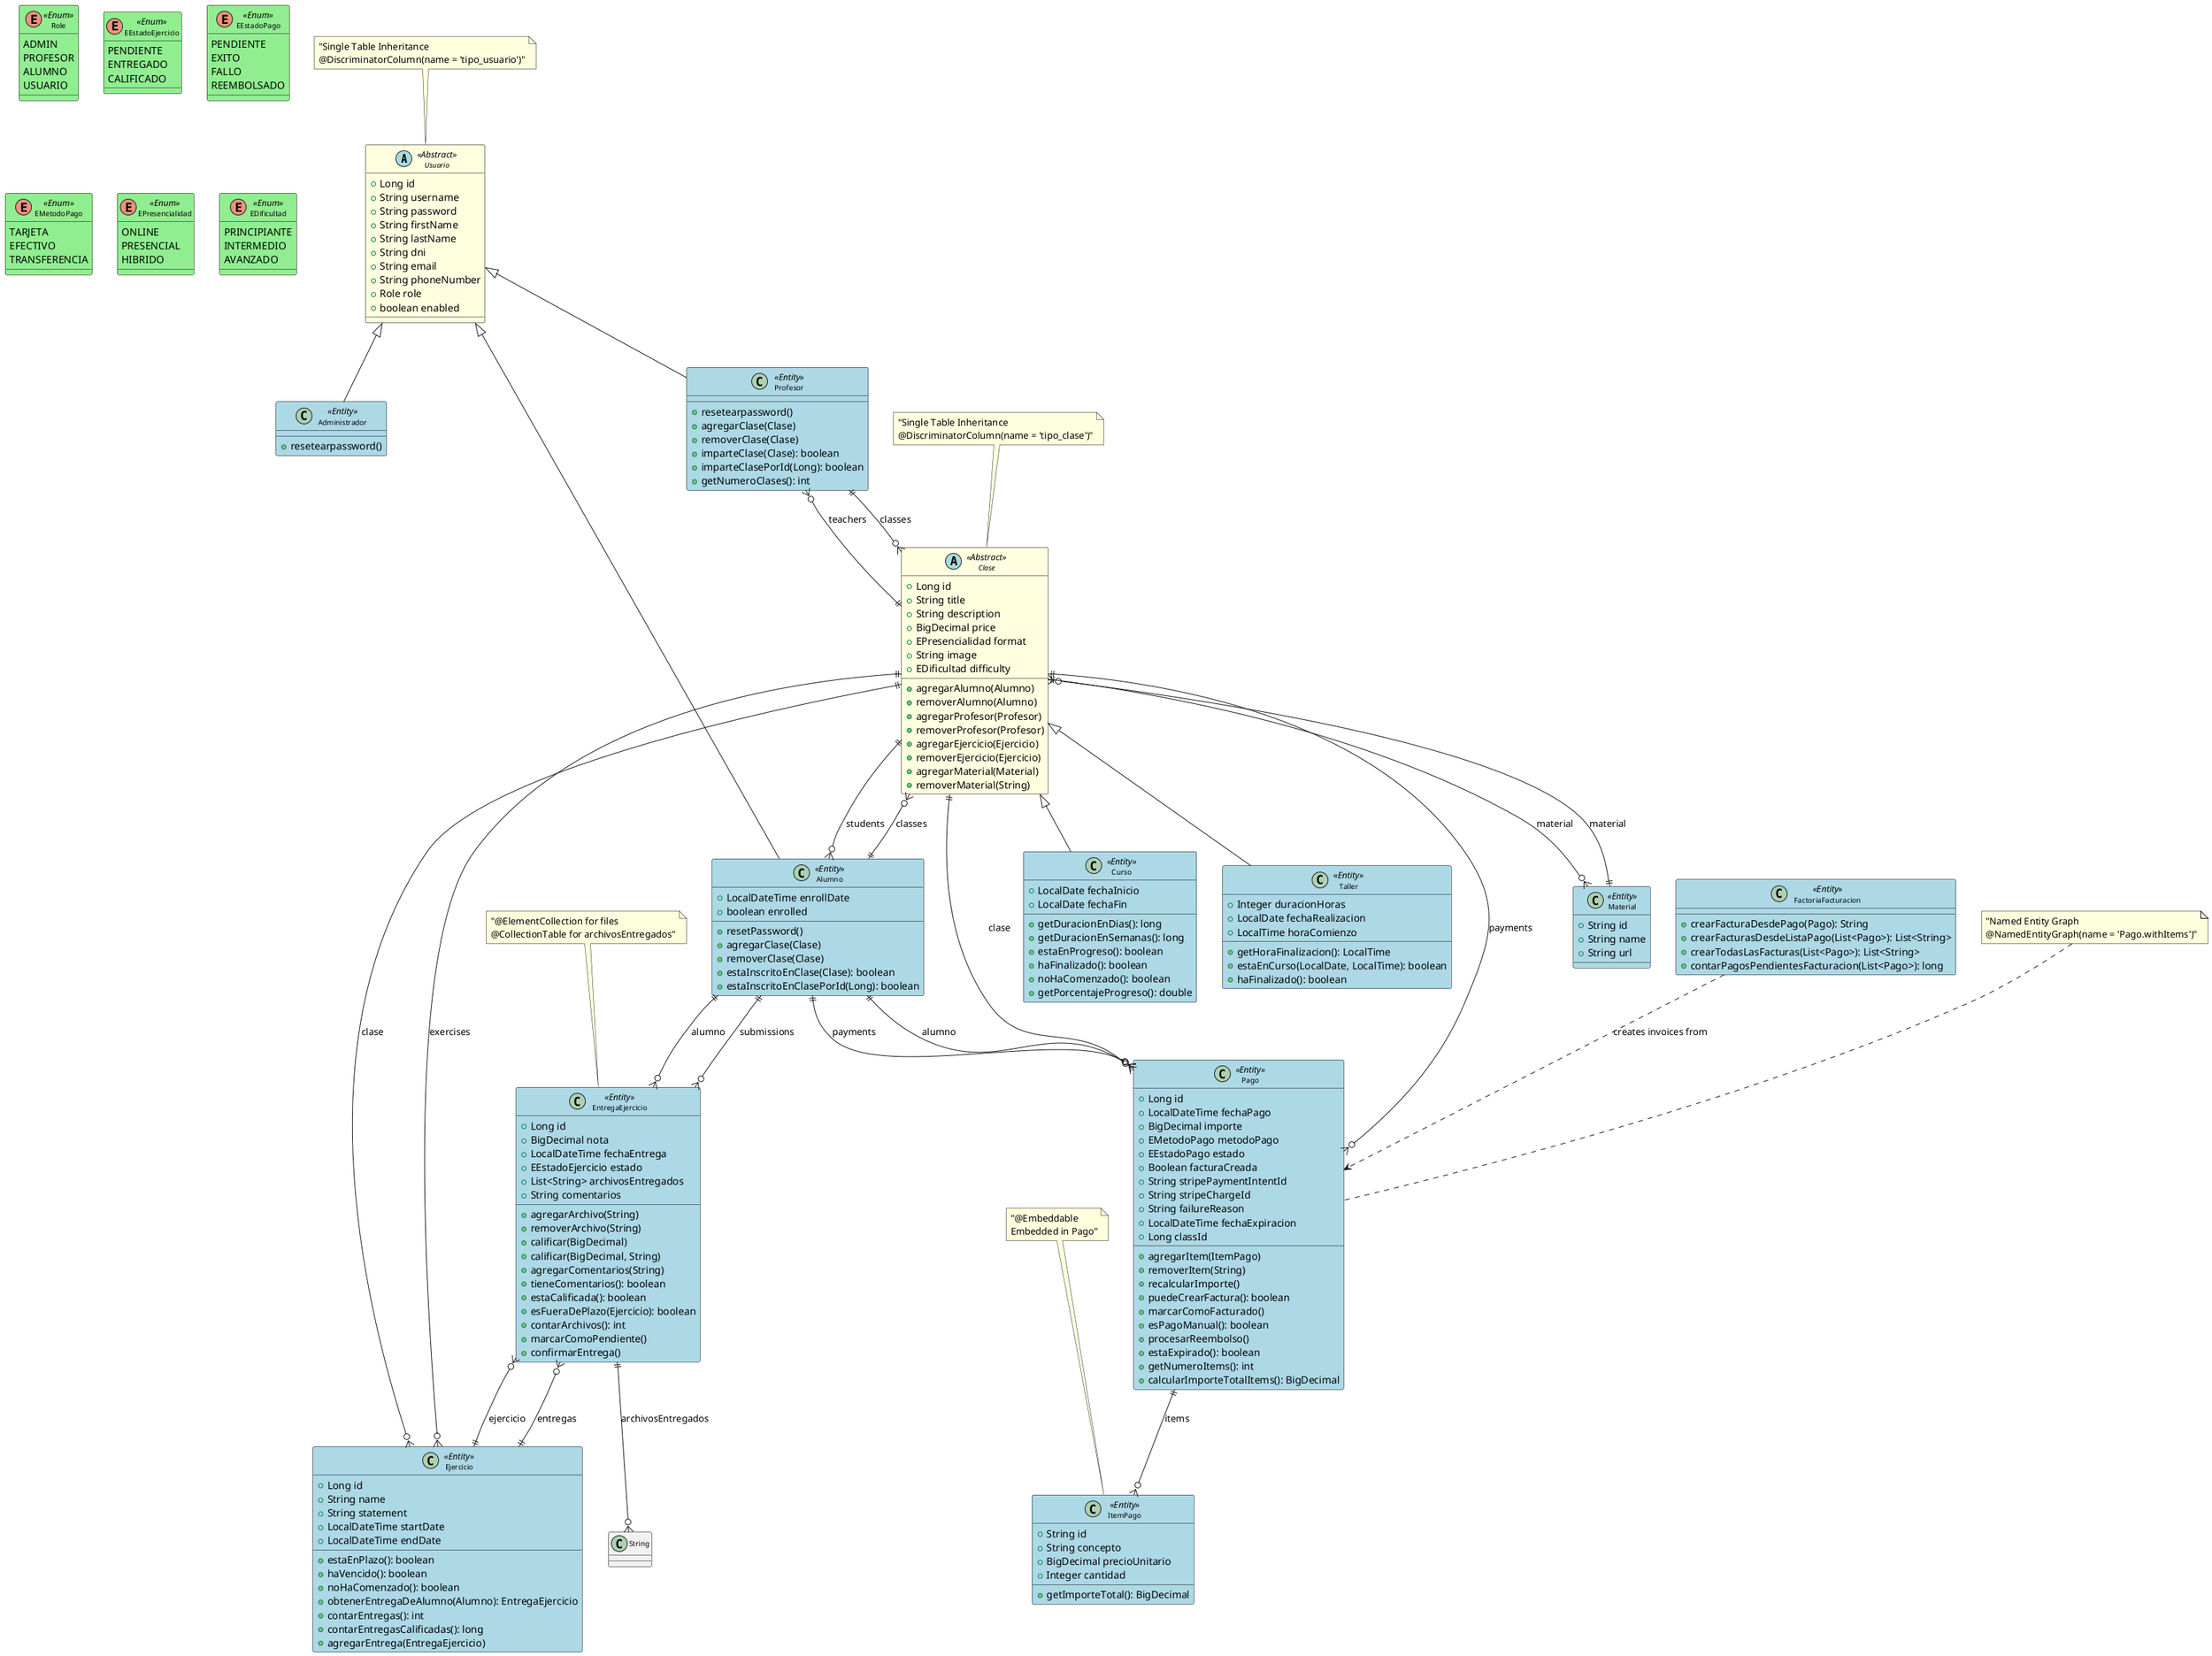 @startuml JPA Entity Relationships

!define ENTITY class
!define ABSTRACT_CLASS abstract class
!define ENUM enum

' Styling
skinparam class {
    BackgroundColor<<Entity>> LightBlue
    BackgroundColor<<Abstract>> LightYellow
    BackgroundColor<<Enum>> LightGreen
    BorderColor Black
    FontSize 10
}

' Inheritance Hierarchy
ABSTRACT_CLASS Usuario <<Abstract>> {
    +Long id
    +String username
    +String password
    +String firstName
    +String lastName
    +String dni
    +String email
    +String phoneNumber
    +Role role
    +boolean enabled
}

ENTITY Administrador <<Entity>> {
    +resetearpassword()
}

ENTITY Profesor <<Entity>> {
    +resetearpassword()
    +agregarClase(Clase)
    +removerClase(Clase)
    +imparteClase(Clase): boolean
    +imparteClasePorId(Long): boolean
    +getNumeroClases(): int
}

ENTITY Alumno <<Entity>> {
    +LocalDateTime enrollDate
    +boolean enrolled
    +resetPassword()
    +agregarClase(Clase)
    +removerClase(Clase)
    +estaInscritoEnClase(Clase): boolean
    +estaInscritoEnClasePorId(Long): boolean
}

' Class Hierarchy
ABSTRACT_CLASS Clase <<Abstract>> {
    +Long id
    +String title
    +String description
    +BigDecimal price
    +EPresencialidad format
    +String image
    +EDificultad difficulty
    +agregarAlumno(Alumno)
    +removerAlumno(Alumno)
    +agregarProfesor(Profesor)
    +removerProfesor(Profesor)
    +agregarEjercicio(Ejercicio)
    +removerEjercicio(Ejercicio)
    +agregarMaterial(Material)
    +removerMaterial(String)
}

ENTITY Curso <<Entity>> {
    +LocalDate fechaInicio
    +LocalDate fechaFin
    +getDuracionEnDias(): long
    +getDuracionEnSemanas(): long
    +estaEnProgreso(): boolean
    +haFinalizado(): boolean
    +noHaComenzado(): boolean
    +getPorcentajeProgreso(): double
}

ENTITY Taller <<Entity>> {
    +Integer duracionHoras
    +LocalDate fechaRealizacion
    +LocalTime horaComienzo
    +getHoraFinalizacion(): LocalTime
    +estaEnCurso(LocalDate, LocalTime): boolean
    +haFinalizado(): boolean
}

' Exercise and Submission Entities
ENTITY Ejercicio <<Entity>> {
    +Long id
    +String name
    +String statement
    +LocalDateTime startDate
    +LocalDateTime endDate
    +estaEnPlazo(): boolean
    +haVencido(): boolean
    +noHaComenzado(): boolean
    +obtenerEntregaDeAlumno(Alumno): EntregaEjercicio
    +contarEntregas(): int
    +contarEntregasCalificadas(): long
    +agregarEntrega(EntregaEjercicio)
}

ENTITY EntregaEjercicio <<Entity>> {
    +Long id
    +BigDecimal nota
    +LocalDateTime fechaEntrega
    +EEstadoEjercicio estado
    +List<String> archivosEntregados
    +String comentarios
    +agregarArchivo(String)
    +removerArchivo(String)
    +calificar(BigDecimal)
    +calificar(BigDecimal, String)
    +agregarComentarios(String)
    +tieneComentarios(): boolean
    +estaCalificada(): boolean
    +esFueraDePlazo(Ejercicio): boolean
    +contarArchivos(): int
    +marcarComoPendiente()
    +confirmarEntrega()
}

' Payment Entities
ENTITY Pago <<Entity>> {
    +Long id
    +LocalDateTime fechaPago
    +BigDecimal importe
    +EMetodoPago metodoPago
    +EEstadoPago estado
    +Boolean facturaCreada
    +String stripePaymentIntentId
    +String stripeChargeId
    +String failureReason
    +LocalDateTime fechaExpiracion
    +Long classId
    +agregarItem(ItemPago)
    +removerItem(String)
    +recalcularImporte()
    +puedeCrearFactura(): boolean
    +marcarComoFacturado()
    +esPagoManual(): boolean
    +procesarReembolso()
    +estaExpirado(): boolean
    +getNumeroItems(): int
    +calcularImporteTotalItems(): BigDecimal
}

ENTITY ItemPago <<Entity>> {
    +String id
    +String concepto
    +BigDecimal precioUnitario
    +Integer cantidad
    +getImporteTotal(): BigDecimal
}

ENTITY Material <<Entity>> {
    +String id
    +String name
    +String url
}

' Utility Classes
ENTITY FactoriaFacturacion <<Entity>> {
    +crearFacturaDesdePago(Pago): String
    +crearFacturasDesdeListaPago(List<Pago>): List<String>
    +crearTodasLasFacturas(List<Pago>): List<String>
    +contarPagosPendientesFacturacion(List<Pago>): long
}

' Enums
ENUM Role <<Enum>> {
    ADMIN
    PROFESOR
    ALUMNO
    USUARIO
}

ENUM EEstadoEjercicio <<Enum>> {
    PENDIENTE
    ENTREGADO
    CALIFICADO
}

ENUM EEstadoPago <<Enum>> {
    PENDIENTE
    EXITO
    FALLO
    REEMBOLSADO
}

ENUM EMetodoPago <<Enum>> {
    TARJETA
    EFECTIVO
    TRANSFERENCIA
}

ENUM EPresencialidad <<Enum>> {
    ONLINE
    PRESENCIAL
    HIBRIDO
}

ENUM EDificultad <<Enum>> {
    PRINCIPIANTE
    INTERMEDIO
    AVANZADO
}

' Inheritance Relationships
Usuario <|-- Administrador
Usuario <|-- Profesor
Usuario <|-- Alumno

Clase <|-- Curso
Clase <|-- Taller

' JPA Relationships

' Many-to-Many Relationships
Clase ||--o{ Alumno : "students"
Alumno ||--o{ Clase : "classes"

Clase ||--o{ Profesor : "teachers"
Profesor ||--o{ Clase : "classes"

Clase ||--o{ Material : "material"
Material ||--o{ Clase : "material"

' One-to-Many Relationships
Clase ||--o{ Ejercicio : "exercises"
Ejercicio }o--|| Clase : "clase"

Ejercicio ||--o{ EntregaEjercicio : "entregas"
EntregaEjercicio }o--|| Ejercicio : "ejercicio"

Alumno ||--o{ EntregaEjercicio : "submissions"
EntregaEjercicio }o--|| Alumno : "alumno"

Alumno ||--o{ Pago : "payments"
Pago }o--|| Alumno : "alumno"

Clase ||--o{ Pago : "payments"
Pago }o--|| Clase : "clase"

' Element Collections
Pago ||--o{ ItemPago : "items"
EntregaEjercicio ||--o{ String : "archivosEntregados"

' Utility Relationships
FactoriaFacturacion ..> Pago : "creates invoices from"

' Notes
note top of Usuario : "Single Table Inheritance\n@DiscriminatorColumn(name = 'tipo_usuario')"
note top of Clase : "Single Table Inheritance\n@DiscriminatorColumn(name = 'tipo_clase')"
note top of Pago : "Named Entity Graph\n@NamedEntityGraph(name = 'Pago.withItems')"
note top of ItemPago : "@Embeddable\nEmbedded in Pago"
note top of EntregaEjercicio : "@ElementCollection for files\n@CollectionTable for archivosEntregados"

@enduml
